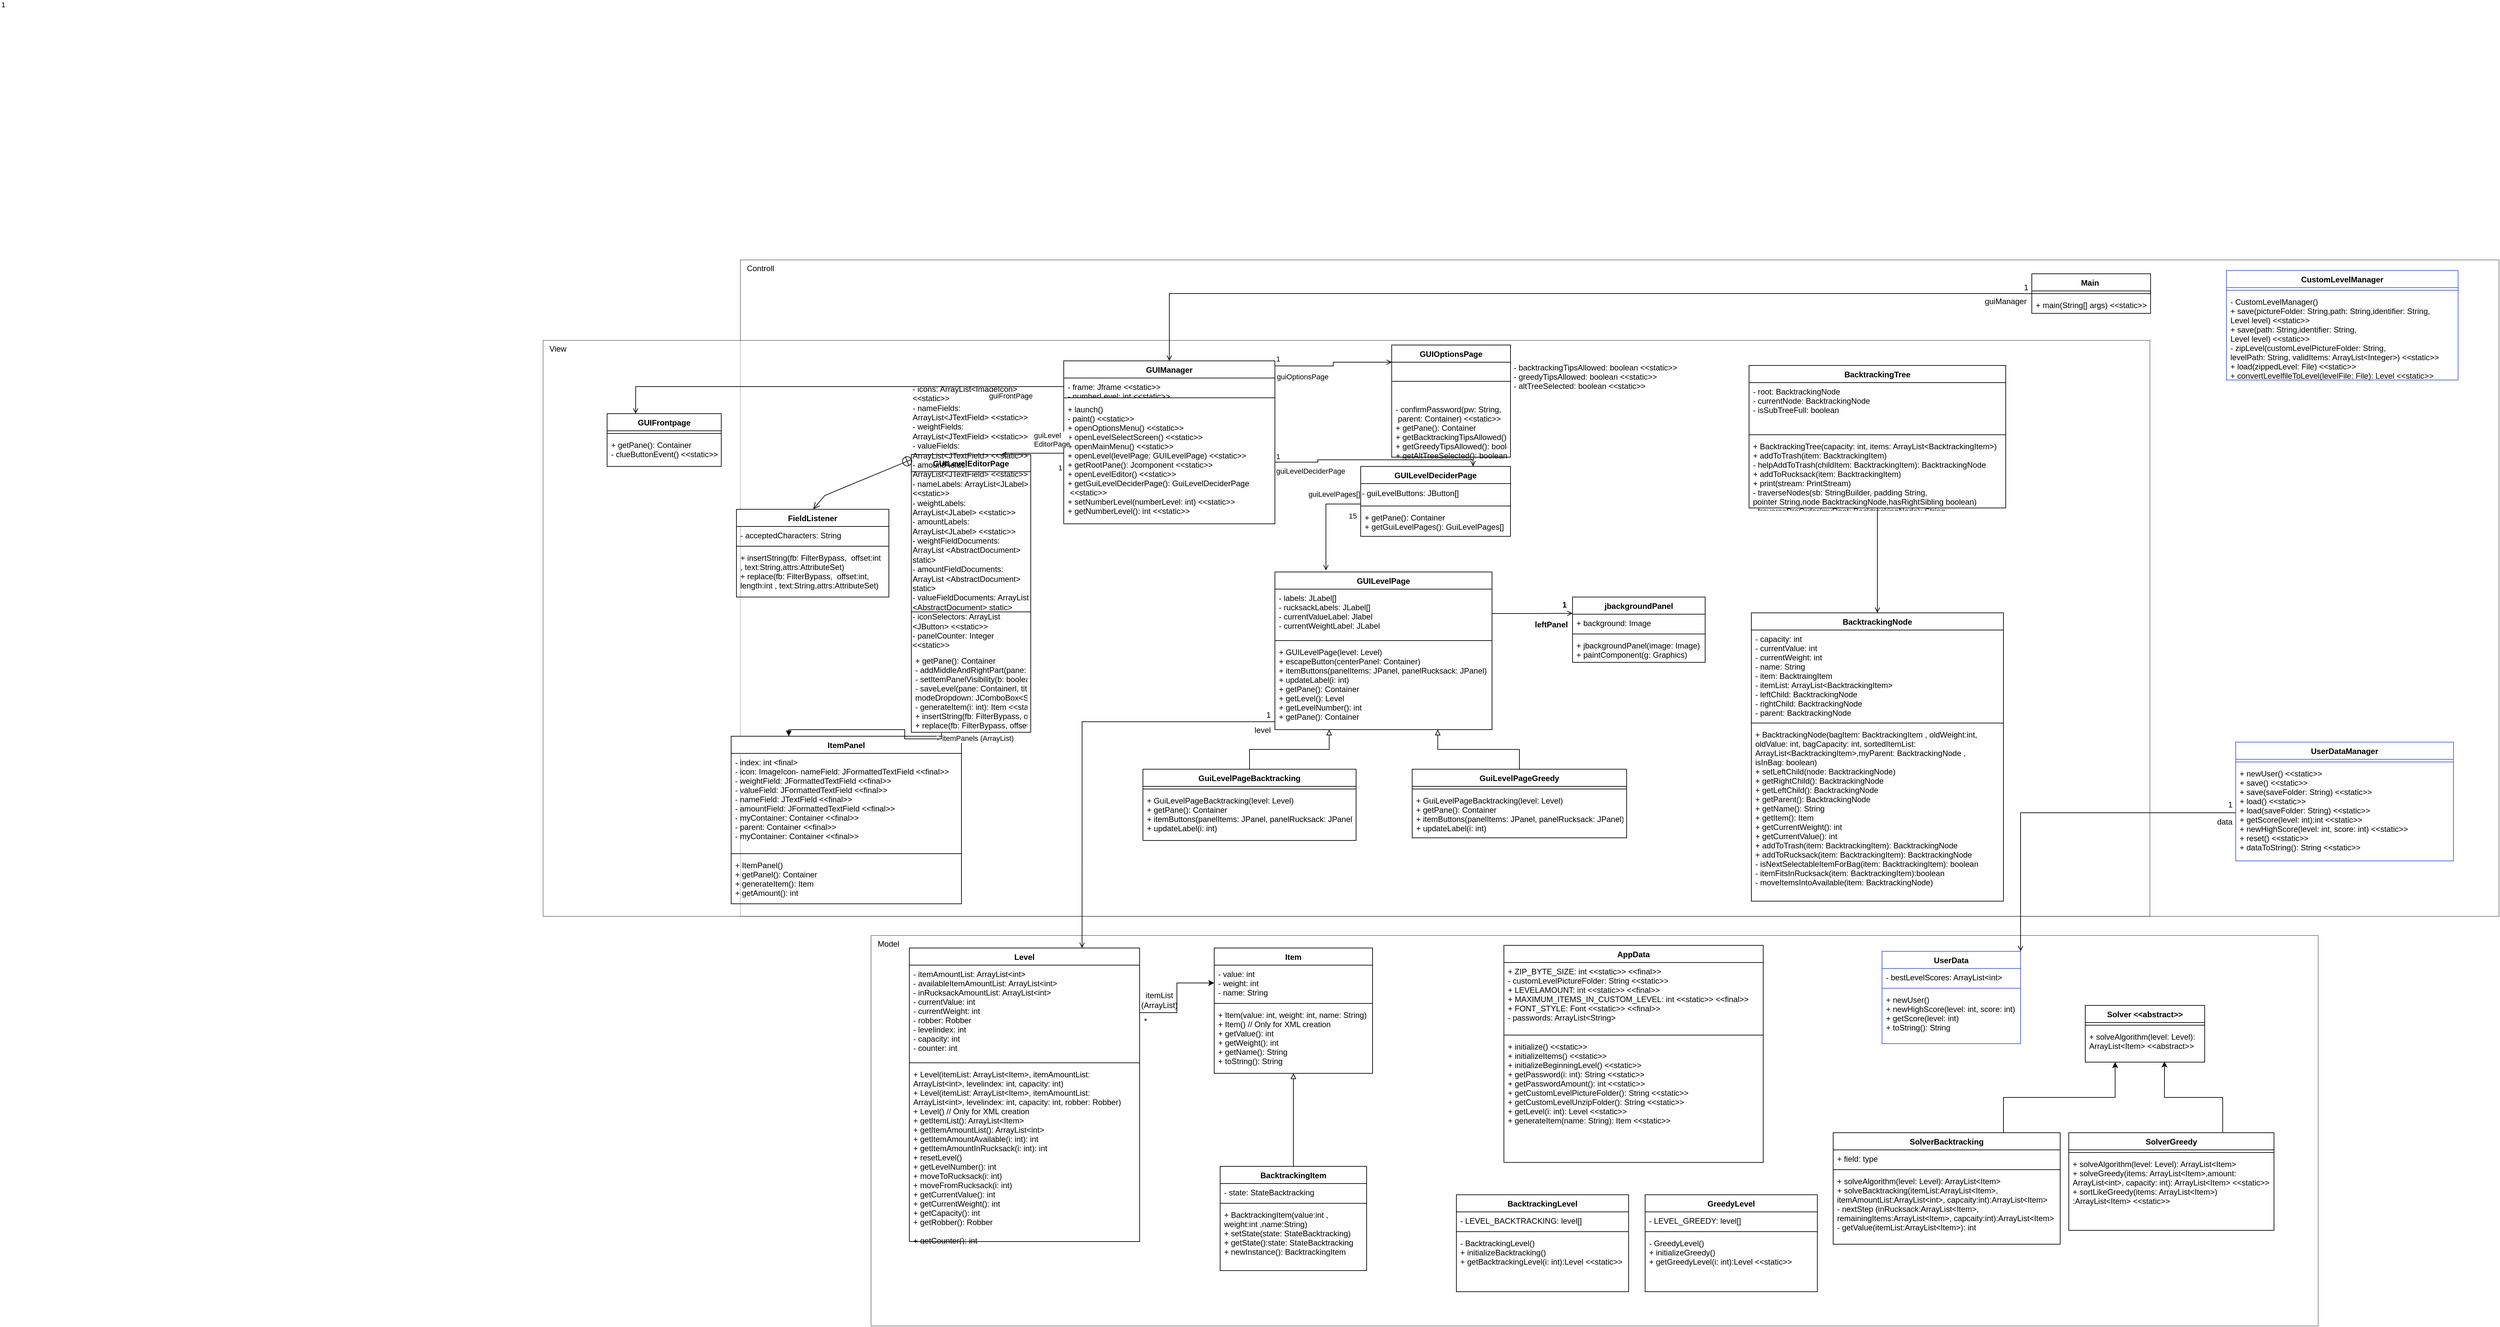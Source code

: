 <mxfile version="20.6.2" type="github">
  <diagram id="mvksxYR37wyYuG3UCGVY" name="Page-1">
    <mxGraphModel dx="729" dy="2720" grid="0" gridSize="10" guides="1" tooltips="1" connect="1" arrows="1" fold="1" page="1" pageScale="1" pageWidth="827" pageHeight="1169" math="0" shadow="0">
      <root>
        <mxCell id="0" />
        <mxCell id="1" parent="0" />
        <mxCell id="4iRdVt_hhF0twq2A7KBy-327" value="" style="whiteSpace=wrap;html=1;opacity=50;" parent="1" vertex="1">
          <mxGeometry x="1502" y="170" width="2193" height="592" as="geometry" />
        </mxCell>
        <mxCell id="4iRdVt_hhF0twq2A7KBy-325" value="" style="rounded=0;whiteSpace=wrap;html=1;textOpacity=0;opacity=50;" parent="1" vertex="1">
          <mxGeometry x="1304" y="-854" width="2665" height="995" as="geometry" />
        </mxCell>
        <mxCell id="4iRdVt_hhF0twq2A7KBy-321" value="" style="rounded=0;whiteSpace=wrap;html=1;textOpacity=0;opacity=50;" parent="1" vertex="1">
          <mxGeometry x="1005" y="-732" width="2435" height="873" as="geometry" />
        </mxCell>
        <mxCell id="4iRdVt_hhF0twq2A7KBy-318" style="edgeStyle=orthogonalEdgeStyle;rounded=0;orthogonalLoop=1;jettySize=auto;html=1;entryX=0.5;entryY=0;entryDx=0;entryDy=0;endArrow=open;endFill=0;" parent="1" source="4iRdVt_hhF0twq2A7KBy-176" target="4iRdVt_hhF0twq2A7KBy-219" edge="1">
          <mxGeometry relative="1" as="geometry" />
        </mxCell>
        <mxCell id="4iRdVt_hhF0twq2A7KBy-176" value="Main " style="swimlane;fontStyle=1;align=center;verticalAlign=top;childLayout=stackLayout;horizontal=1;startSize=26;horizontalStack=0;resizeParent=1;resizeParentMax=0;resizeLast=0;collapsible=1;marginBottom=0;" parent="1" vertex="1">
          <mxGeometry x="3261" y="-833" width="180" height="60" as="geometry" />
        </mxCell>
        <mxCell id="4iRdVt_hhF0twq2A7KBy-177" value="" style="line;strokeWidth=1;fillColor=none;align=left;verticalAlign=middle;spacingTop=-1;spacingLeft=3;spacingRight=3;rotatable=0;labelPosition=right;points=[];portConstraint=eastwest;strokeColor=inherit;" parent="4iRdVt_hhF0twq2A7KBy-176" vertex="1">
          <mxGeometry y="26" width="180" height="8" as="geometry" />
        </mxCell>
        <mxCell id="4iRdVt_hhF0twq2A7KBy-178" value="+ main(String[] args) &lt;&lt;static&gt;&gt;" style="text;strokeColor=none;fillColor=none;align=left;verticalAlign=top;spacingLeft=4;spacingRight=4;overflow=hidden;rotatable=0;points=[[0,0.5],[1,0.5]];portConstraint=eastwest;" parent="4iRdVt_hhF0twq2A7KBy-176" vertex="1">
          <mxGeometry y="34" width="180" height="26" as="geometry" />
        </mxCell>
        <mxCell id="4iRdVt_hhF0twq2A7KBy-179" value="CustomLevelManager" style="swimlane;fontStyle=1;align=center;verticalAlign=top;childLayout=stackLayout;horizontal=1;startSize=26;horizontalStack=0;resizeParent=1;resizeParentMax=0;resizeLast=0;collapsible=1;marginBottom=0;strokeColor=#4059FF;" parent="1" vertex="1">
          <mxGeometry x="3556" y="-838" width="351" height="166" as="geometry" />
        </mxCell>
        <mxCell id="4iRdVt_hhF0twq2A7KBy-180" value="" style="line;strokeWidth=1;fillColor=none;align=left;verticalAlign=middle;spacingTop=-1;spacingLeft=3;spacingRight=3;rotatable=0;labelPosition=right;points=[];portConstraint=eastwest;strokeColor=inherit;" parent="4iRdVt_hhF0twq2A7KBy-179" vertex="1">
          <mxGeometry y="26" width="351" height="8" as="geometry" />
        </mxCell>
        <mxCell id="4iRdVt_hhF0twq2A7KBy-181" value="- CustomLevelManager()&#xa;+ save(pictureFolder: String,path: String,identifier: String,&#xa;Level level) &lt;&lt;static&gt;&gt;&#xa;+ save(path: String,identifier: String,&#xa;Level level) &lt;&lt;static&gt;&gt;&#xa;- zipLevel(customLevelPictureFolder: String, &#xa;levelPath: String, validItems: ArrayList&lt;Integer&gt;) &lt;&lt;static&gt;&gt;&#xa;+ load(zippedLevel: File) &lt;&lt;static&gt;&gt;&#xa;+ convertLevelfileToLevel(levelFile: File): Level &lt;&lt;static&gt;&gt;&#xa;" style="text;strokeColor=none;fillColor=none;align=left;verticalAlign=top;spacingLeft=4;spacingRight=4;overflow=hidden;rotatable=0;points=[[0,0.5],[1,0.5]];portConstraint=eastwest;" parent="4iRdVt_hhF0twq2A7KBy-179" vertex="1">
          <mxGeometry y="34" width="351" height="132" as="geometry" />
        </mxCell>
        <mxCell id="4iRdVt_hhF0twq2A7KBy-182" value="UserDataManager" style="swimlane;fontStyle=1;align=center;verticalAlign=top;childLayout=stackLayout;horizontal=1;startSize=26;horizontalStack=0;resizeParent=1;resizeParentMax=0;resizeLast=0;collapsible=1;marginBottom=0;strokeColor=#4059FF;" parent="1" vertex="1">
          <mxGeometry x="3570" y="-123" width="330" height="180" as="geometry" />
        </mxCell>
        <mxCell id="4iRdVt_hhF0twq2A7KBy-183" value="" style="line;strokeWidth=1;fillColor=none;align=left;verticalAlign=middle;spacingTop=-1;spacingLeft=3;spacingRight=3;rotatable=0;labelPosition=right;points=[];portConstraint=eastwest;strokeColor=inherit;" parent="4iRdVt_hhF0twq2A7KBy-182" vertex="1">
          <mxGeometry y="26" width="330" height="8" as="geometry" />
        </mxCell>
        <mxCell id="4iRdVt_hhF0twq2A7KBy-184" value="+ newUser() &lt;&lt;static&gt;&gt;&#xa;+ save() &lt;&lt;static&gt;&gt;&#xa;+ save(saveFolder: String) &lt;&lt;static&gt;&gt;&#xa;+ load() &lt;&lt;static&gt;&gt;&#xa;+ load(saveFolder: String) &lt;&lt;static&gt;&gt;&#xa;+ getScore(level: int):int &lt;&lt;static&gt;&gt;&#xa;+ newHighScore(level: int, score: int) &lt;&lt;static&gt;&gt;&#xa;+ reset() &lt;&lt;static&gt;&gt;&#xa;+ dataToString(): String &lt;&lt;static&gt;&gt;" style="text;strokeColor=none;fillColor=none;align=left;verticalAlign=top;spacingLeft=4;spacingRight=4;overflow=hidden;rotatable=0;points=[[0,0.5],[1,0.5]];portConstraint=eastwest;" parent="4iRdVt_hhF0twq2A7KBy-182" vertex="1">
          <mxGeometry y="34" width="330" height="146" as="geometry" />
        </mxCell>
        <mxCell id="4iRdVt_hhF0twq2A7KBy-185" value="UserData" style="swimlane;fontStyle=1;align=center;verticalAlign=top;childLayout=stackLayout;horizontal=1;startSize=26;horizontalStack=0;resizeParent=1;resizeParentMax=0;resizeLast=0;collapsible=1;marginBottom=0;strokeColor=#4059FF;" parent="1" vertex="1">
          <mxGeometry x="3034" y="194" width="210" height="140" as="geometry" />
        </mxCell>
        <mxCell id="4iRdVt_hhF0twq2A7KBy-186" value="- bestLevelScores: ArrayList&lt;int&gt;" style="text;strokeColor=none;fillColor=none;align=left;verticalAlign=top;spacingLeft=4;spacingRight=4;overflow=hidden;rotatable=0;points=[[0,0.5],[1,0.5]];portConstraint=eastwest;" parent="4iRdVt_hhF0twq2A7KBy-185" vertex="1">
          <mxGeometry y="26" width="210" height="26" as="geometry" />
        </mxCell>
        <mxCell id="4iRdVt_hhF0twq2A7KBy-187" value="" style="line;strokeWidth=1;fillColor=none;align=left;verticalAlign=middle;spacingTop=-1;spacingLeft=3;spacingRight=3;rotatable=0;labelPosition=right;points=[];portConstraint=eastwest;strokeColor=inherit;" parent="4iRdVt_hhF0twq2A7KBy-185" vertex="1">
          <mxGeometry y="52" width="210" height="8" as="geometry" />
        </mxCell>
        <mxCell id="4iRdVt_hhF0twq2A7KBy-188" value="+ newUser()&#xa;+ newHighScore(level: int, score: int)&#xa;+ getScore(level: int)&#xa;+ toString(): String" style="text;strokeColor=none;fillColor=none;align=left;verticalAlign=top;spacingLeft=4;spacingRight=4;overflow=hidden;rotatable=0;points=[[0,0.5],[1,0.5]];portConstraint=eastwest;" parent="4iRdVt_hhF0twq2A7KBy-185" vertex="1">
          <mxGeometry y="60" width="210" height="80" as="geometry" />
        </mxCell>
        <mxCell id="4iRdVt_hhF0twq2A7KBy-311" style="edgeStyle=orthogonalEdgeStyle;rounded=0;orthogonalLoop=1;jettySize=auto;html=1;exitX=0.75;exitY=0;exitDx=0;exitDy=0;entryX=0.663;entryY=0.983;entryDx=0;entryDy=0;entryPerimeter=0;endArrow=classic;endFill=1;" parent="1" source="4iRdVt_hhF0twq2A7KBy-189" target="4iRdVt_hhF0twq2A7KBy-254" edge="1">
          <mxGeometry relative="1" as="geometry" />
        </mxCell>
        <mxCell id="4iRdVt_hhF0twq2A7KBy-189" value="SolverGreedy" style="swimlane;fontStyle=1;align=center;verticalAlign=top;childLayout=stackLayout;horizontal=1;startSize=26;horizontalStack=0;resizeParent=1;resizeParentMax=0;resizeLast=0;collapsible=1;marginBottom=0;" parent="1" vertex="1">
          <mxGeometry x="3317" y="469" width="311" height="148" as="geometry" />
        </mxCell>
        <mxCell id="4iRdVt_hhF0twq2A7KBy-190" value="" style="line;strokeWidth=1;fillColor=none;align=left;verticalAlign=middle;spacingTop=-1;spacingLeft=3;spacingRight=3;rotatable=0;labelPosition=right;points=[];portConstraint=eastwest;strokeColor=inherit;" parent="4iRdVt_hhF0twq2A7KBy-189" vertex="1">
          <mxGeometry y="26" width="311" height="8" as="geometry" />
        </mxCell>
        <mxCell id="4iRdVt_hhF0twq2A7KBy-191" value="+ solveAlgorithm(level: Level): ArrayList&lt;Item&gt;&#xa;+ solveGreedy(items: ArrayList&lt;Item&gt;,amount: &#xa;ArrayList&lt;int&gt;, capacity: int): ArrayList&lt;Item&gt; &lt;&lt;static&gt;&gt;&#xa;+ sortLikeGreedy(items: ArrayList&lt;Item&gt;)&#xa;:ArrayList&lt;Item&gt; &lt;&lt;static&gt;&gt;" style="text;strokeColor=none;fillColor=none;align=left;verticalAlign=top;spacingLeft=4;spacingRight=4;overflow=hidden;rotatable=0;points=[[0,0.5],[1,0.5]];portConstraint=eastwest;" parent="4iRdVt_hhF0twq2A7KBy-189" vertex="1">
          <mxGeometry y="34" width="311" height="114" as="geometry" />
        </mxCell>
        <mxCell id="4iRdVt_hhF0twq2A7KBy-192" value="AppData" style="swimlane;fontStyle=1;align=center;verticalAlign=top;childLayout=stackLayout;horizontal=1;startSize=26;horizontalStack=0;resizeParent=1;resizeParentMax=0;resizeLast=0;collapsible=1;marginBottom=0;" parent="1" vertex="1">
          <mxGeometry x="2461" y="185" width="393" height="329" as="geometry" />
        </mxCell>
        <mxCell id="4iRdVt_hhF0twq2A7KBy-193" value="+ ZIP_BYTE_SIZE: int &lt;&lt;static&gt;&gt; &lt;&lt;final&gt;&gt;&#xa;- customLevelPictureFolder: String &lt;&lt;static&gt;&gt;&#xa;+ LEVELAMOUNT: int &lt;&lt;static&gt;&gt; &lt;&lt;final&gt;&gt;&#xa;+ MAXIMUM_ITEMS_IN_CUSTOM_LEVEL: int &lt;&lt;static&gt;&gt; &lt;&lt;final&gt;&gt;&#xa;+ FONT_STYLE: Font &lt;&lt;static&gt;&gt; &lt;&lt;final&gt;&gt;&#xa;- passwords: ArrayList&lt;String&gt;&#xa;" style="text;strokeColor=none;fillColor=none;align=left;verticalAlign=top;spacingLeft=4;spacingRight=4;overflow=hidden;rotatable=0;points=[[0,0.5],[1,0.5]];portConstraint=eastwest;" parent="4iRdVt_hhF0twq2A7KBy-192" vertex="1">
          <mxGeometry y="26" width="393" height="106" as="geometry" />
        </mxCell>
        <mxCell id="4iRdVt_hhF0twq2A7KBy-194" value="" style="line;strokeWidth=1;fillColor=none;align=left;verticalAlign=middle;spacingTop=-1;spacingLeft=3;spacingRight=3;rotatable=0;labelPosition=right;points=[];portConstraint=eastwest;strokeColor=inherit;" parent="4iRdVt_hhF0twq2A7KBy-192" vertex="1">
          <mxGeometry y="132" width="393" height="8" as="geometry" />
        </mxCell>
        <mxCell id="4iRdVt_hhF0twq2A7KBy-195" value="+ initialize() &lt;&lt;static&gt;&gt;&#xa;+ initializeItems() &lt;&lt;static&gt;&gt;&#xa;+ initializeBeginningLevel() &lt;&lt;static&gt;&gt;&#xa;+ getPassword(i: int): String &lt;&lt;static&gt;&gt;&#xa;+ getPasswordAmount(): int &lt;&lt;static&gt;&gt;&#xa;+ getCustomLevelPictureFolder(): String &lt;&lt;static&gt;&gt;&#xa;+ getCustomLevelUnzipFolder(): String &lt;&lt;static&gt;&gt;&#xa;+ getLevel(i: int): Level &lt;&lt;static&gt;&gt;&#xa;+ generateItem(name: String): Item &lt;&lt;static&gt;&gt;" style="text;strokeColor=none;fillColor=none;align=left;verticalAlign=top;spacingLeft=4;spacingRight=4;overflow=hidden;rotatable=0;points=[[0,0.5],[1,0.5]];portConstraint=eastwest;" parent="4iRdVt_hhF0twq2A7KBy-192" vertex="1">
          <mxGeometry y="140" width="393" height="189" as="geometry" />
        </mxCell>
        <mxCell id="4iRdVt_hhF0twq2A7KBy-196" value="Item" style="swimlane;fontStyle=1;align=center;verticalAlign=top;childLayout=stackLayout;horizontal=1;startSize=26;horizontalStack=0;resizeParent=1;resizeParentMax=0;resizeLast=0;collapsible=1;marginBottom=0;" parent="1" vertex="1">
          <mxGeometry x="2022" y="189" width="240" height="190" as="geometry" />
        </mxCell>
        <mxCell id="4iRdVt_hhF0twq2A7KBy-197" value="- value: int&#xa;- weight: int&#xa;- name: String" style="text;strokeColor=none;fillColor=none;align=left;verticalAlign=top;spacingLeft=4;spacingRight=4;overflow=hidden;rotatable=0;points=[[0,0.5],[1,0.5]];portConstraint=eastwest;" parent="4iRdVt_hhF0twq2A7KBy-196" vertex="1">
          <mxGeometry y="26" width="240" height="54" as="geometry" />
        </mxCell>
        <mxCell id="4iRdVt_hhF0twq2A7KBy-198" value="" style="line;strokeWidth=1;fillColor=none;align=left;verticalAlign=middle;spacingTop=-1;spacingLeft=3;spacingRight=3;rotatable=0;labelPosition=right;points=[];portConstraint=eastwest;strokeColor=inherit;" parent="4iRdVt_hhF0twq2A7KBy-196" vertex="1">
          <mxGeometry y="80" width="240" height="8" as="geometry" />
        </mxCell>
        <mxCell id="4iRdVt_hhF0twq2A7KBy-199" value="+ Item(value: int, weight: int, name: String)&#xa;+ Item() // Only for XML creation&#xa;+ getValue(): int&#xa;+ getWeight(): int&#xa;+ getName(): String&#xa;+ toString(): String&#xa;" style="text;strokeColor=none;fillColor=none;align=left;verticalAlign=top;spacingLeft=4;spacingRight=4;overflow=hidden;rotatable=0;points=[[0,0.5],[1,0.5]];portConstraint=eastwest;" parent="4iRdVt_hhF0twq2A7KBy-196" vertex="1">
          <mxGeometry y="88" width="240" height="102" as="geometry" />
        </mxCell>
        <mxCell id="4iRdVt_hhF0twq2A7KBy-200" value="Level" style="swimlane;fontStyle=1;align=center;verticalAlign=top;childLayout=stackLayout;horizontal=1;startSize=26;horizontalStack=0;resizeParent=1;resizeParentMax=0;resizeLast=0;collapsible=1;marginBottom=0;" parent="1" vertex="1">
          <mxGeometry x="1560" y="189" width="349" height="445" as="geometry" />
        </mxCell>
        <mxCell id="4iRdVt_hhF0twq2A7KBy-201" value="- itemAmountList: ArrayList&lt;int&gt;&#xa;- availableItemAmountList: ArrayList&lt;int&gt;&#xa;- inRucksackAmountList: ArrayList&lt;int&gt;&#xa;- currentValue: int&#xa;- currentWeight: int&#xa;- robber: Robber&#xa;- levelindex: int&#xa;- capacity: int&#xa;- counter: int&#xa;" style="text;strokeColor=none;fillColor=none;align=left;verticalAlign=top;spacingLeft=4;spacingRight=4;overflow=hidden;rotatable=0;points=[[0,0.5],[1,0.5]];portConstraint=eastwest;" parent="4iRdVt_hhF0twq2A7KBy-200" vertex="1">
          <mxGeometry y="26" width="349" height="144" as="geometry" />
        </mxCell>
        <mxCell id="4iRdVt_hhF0twq2A7KBy-202" value="" style="line;strokeWidth=1;fillColor=none;align=left;verticalAlign=middle;spacingTop=-1;spacingLeft=3;spacingRight=3;rotatable=0;labelPosition=right;points=[];portConstraint=eastwest;strokeColor=inherit;" parent="4iRdVt_hhF0twq2A7KBy-200" vertex="1">
          <mxGeometry y="170" width="349" height="8" as="geometry" />
        </mxCell>
        <mxCell id="4iRdVt_hhF0twq2A7KBy-203" value="+ Level(itemList: ArrayList&lt;Item&gt;, itemAmountList: &#xa;ArrayList&lt;int&gt;, levelindex: int, capacity: int)&#xa;+ Level(itemList: ArrayList&lt;Item&gt;, itemAmountList: &#xa;ArrayList&lt;int&gt;, levelindex: int, capacity: int, robber: Robber)&#xa;+ Level() // Only for XML creation&#xa;+ getItemList(): ArrayList&lt;Item&gt;&#xa;+ getItemAmountList(): ArrayList&lt;int&gt;&#xa;+ getItemAmountAvailable(i: int): int&#xa;+ getItemAmountInRucksack(i: int): int&#xa;+ resetLevel()&#xa;+ getLevelNumber(): int&#xa;+ moveToRucksack(i: int)&#xa;+ moveFromRucksack(i: int)&#xa;+ getCurrentValue(): int&#xa;+ getCurrentWeight(): int&#xa;+ getCapacity(): int&#xa;+ getRobber(): Robber&#xa;&#xa;+ getCounter(): int&#xa;+ setCounter(i: int)&#xa;" style="text;strokeColor=none;fillColor=none;align=left;verticalAlign=top;spacingLeft=4;spacingRight=4;overflow=hidden;rotatable=0;points=[[0,0.5],[1,0.5]];portConstraint=eastwest;" parent="4iRdVt_hhF0twq2A7KBy-200" vertex="1">
          <mxGeometry y="178" width="349" height="267" as="geometry" />
        </mxCell>
        <mxCell id="4iRdVt_hhF0twq2A7KBy-243" value="BacktrackingLevel" style="swimlane;fontStyle=1;align=center;verticalAlign=top;childLayout=stackLayout;horizontal=1;startSize=26;horizontalStack=0;resizeParent=1;resizeParentMax=0;resizeLast=0;collapsible=1;marginBottom=0;" parent="1" vertex="1">
          <mxGeometry x="2389" y="563" width="261" height="147" as="geometry" />
        </mxCell>
        <mxCell id="4iRdVt_hhF0twq2A7KBy-244" value="- LEVEL_BACKTRACKING: level[]" style="text;strokeColor=none;fillColor=none;align=left;verticalAlign=top;spacingLeft=4;spacingRight=4;overflow=hidden;rotatable=0;points=[[0,0.5],[1,0.5]];portConstraint=eastwest;" parent="4iRdVt_hhF0twq2A7KBy-243" vertex="1">
          <mxGeometry y="26" width="261" height="26" as="geometry" />
        </mxCell>
        <mxCell id="4iRdVt_hhF0twq2A7KBy-245" value="" style="line;strokeWidth=1;fillColor=none;align=left;verticalAlign=middle;spacingTop=-1;spacingLeft=3;spacingRight=3;rotatable=0;labelPosition=right;points=[];portConstraint=eastwest;strokeColor=inherit;" parent="4iRdVt_hhF0twq2A7KBy-243" vertex="1">
          <mxGeometry y="52" width="261" height="8" as="geometry" />
        </mxCell>
        <mxCell id="4iRdVt_hhF0twq2A7KBy-246" value="- BacktrackingLevel()&#xa;+ initializeBacktracking()&#xa;+ getBacktrackingLevel(i: int):Level &lt;&lt;static&gt;&gt;" style="text;strokeColor=none;fillColor=none;align=left;verticalAlign=top;spacingLeft=4;spacingRight=4;overflow=hidden;rotatable=0;points=[[0,0.5],[1,0.5]];portConstraint=eastwest;" parent="4iRdVt_hhF0twq2A7KBy-243" vertex="1">
          <mxGeometry y="60" width="261" height="87" as="geometry" />
        </mxCell>
        <mxCell id="4iRdVt_hhF0twq2A7KBy-251" value="Solver &lt;&lt;abstract&gt;&gt;" style="swimlane;fontStyle=1;align=center;verticalAlign=top;childLayout=stackLayout;horizontal=1;startSize=26;horizontalStack=0;resizeParent=1;resizeParentMax=0;resizeLast=0;collapsible=1;marginBottom=0;" parent="1" vertex="1">
          <mxGeometry x="3342" y="276" width="181" height="86" as="geometry" />
        </mxCell>
        <mxCell id="4iRdVt_hhF0twq2A7KBy-253" value="" style="line;strokeWidth=1;fillColor=none;align=left;verticalAlign=middle;spacingTop=-1;spacingLeft=3;spacingRight=3;rotatable=0;labelPosition=right;points=[];portConstraint=eastwest;strokeColor=inherit;" parent="4iRdVt_hhF0twq2A7KBy-251" vertex="1">
          <mxGeometry y="26" width="181" height="8" as="geometry" />
        </mxCell>
        <mxCell id="4iRdVt_hhF0twq2A7KBy-254" value="+ solveAlgorithm(level: Level): &#xa;ArrayList&lt;Item&gt; &lt;&lt;abstract&gt;&gt;" style="text;strokeColor=none;fillColor=none;align=left;verticalAlign=top;spacingLeft=4;spacingRight=4;overflow=hidden;rotatable=0;points=[[0,0.5],[1,0.5]];portConstraint=eastwest;" parent="4iRdVt_hhF0twq2A7KBy-251" vertex="1">
          <mxGeometry y="34" width="181" height="52" as="geometry" />
        </mxCell>
        <mxCell id="4iRdVt_hhF0twq2A7KBy-310" style="edgeStyle=orthogonalEdgeStyle;rounded=0;orthogonalLoop=1;jettySize=auto;html=1;exitX=0.75;exitY=0;exitDx=0;exitDy=0;entryX=0.25;entryY=1;entryDx=0;entryDy=0;endArrow=classic;endFill=1;" parent="1" source="4iRdVt_hhF0twq2A7KBy-255" target="4iRdVt_hhF0twq2A7KBy-251" edge="1">
          <mxGeometry relative="1" as="geometry" />
        </mxCell>
        <mxCell id="4iRdVt_hhF0twq2A7KBy-255" value="SolverBacktracking" style="swimlane;fontStyle=1;align=center;verticalAlign=top;childLayout=stackLayout;horizontal=1;startSize=26;horizontalStack=0;resizeParent=1;resizeParentMax=0;resizeLast=0;collapsible=1;marginBottom=0;" parent="1" vertex="1">
          <mxGeometry x="2960" y="469" width="344" height="169" as="geometry" />
        </mxCell>
        <mxCell id="4iRdVt_hhF0twq2A7KBy-256" value="+ field: type" style="text;strokeColor=none;fillColor=none;align=left;verticalAlign=top;spacingLeft=4;spacingRight=4;overflow=hidden;rotatable=0;points=[[0,0.5],[1,0.5]];portConstraint=eastwest;" parent="4iRdVt_hhF0twq2A7KBy-255" vertex="1">
          <mxGeometry y="26" width="344" height="26" as="geometry" />
        </mxCell>
        <mxCell id="4iRdVt_hhF0twq2A7KBy-257" value="" style="line;strokeWidth=1;fillColor=none;align=left;verticalAlign=middle;spacingTop=-1;spacingLeft=3;spacingRight=3;rotatable=0;labelPosition=right;points=[];portConstraint=eastwest;strokeColor=inherit;" parent="4iRdVt_hhF0twq2A7KBy-255" vertex="1">
          <mxGeometry y="52" width="344" height="8" as="geometry" />
        </mxCell>
        <mxCell id="4iRdVt_hhF0twq2A7KBy-258" value="+ solveAlgorithm(level: Level): ArrayList&lt;Item&gt; &#xa;+ solveBacktracking(itemList:ArrayList&lt;Item&gt;, &#xa;itemAmountList:ArrayList&lt;int&gt;, capcaity:int):ArrayList&lt;Item&gt;&#xa;- nextStep (inRucksack:ArrayList&lt;Item&gt;, &#xa;remainingItems:ArrayList&lt;Item&gt;, capcaity:int):ArrayList&lt;Item&gt;&#xa;- getValue(itemList:ArrayList&lt;Item&gt;): int&#xa;&#xa;&#xa;" style="text;strokeColor=none;fillColor=none;align=left;verticalAlign=top;spacingLeft=4;spacingRight=4;overflow=hidden;rotatable=0;points=[[0,0.5],[1,0.5]];portConstraint=eastwest;" parent="4iRdVt_hhF0twq2A7KBy-255" vertex="1">
          <mxGeometry y="60" width="344" height="109" as="geometry" />
        </mxCell>
        <mxCell id="4iRdVt_hhF0twq2A7KBy-300" style="edgeStyle=orthogonalEdgeStyle;rounded=0;orthogonalLoop=1;jettySize=auto;html=1;entryX=0.5;entryY=1;entryDx=0;entryDy=0;endArrow=block;endFill=0;" parent="1" source="4iRdVt_hhF0twq2A7KBy-259" target="4iRdVt_hhF0twq2A7KBy-196" edge="1">
          <mxGeometry relative="1" as="geometry" />
        </mxCell>
        <mxCell id="4iRdVt_hhF0twq2A7KBy-259" value="BacktrackingItem" style="swimlane;fontStyle=1;align=center;verticalAlign=top;childLayout=stackLayout;horizontal=1;startSize=26;horizontalStack=0;resizeParent=1;resizeParentMax=0;resizeLast=0;collapsible=1;marginBottom=0;" parent="1" vertex="1">
          <mxGeometry x="2031" y="520" width="222" height="158" as="geometry" />
        </mxCell>
        <mxCell id="4iRdVt_hhF0twq2A7KBy-260" value="- state: StateBacktracking" style="text;strokeColor=none;fillColor=none;align=left;verticalAlign=top;spacingLeft=4;spacingRight=4;overflow=hidden;rotatable=0;points=[[0,0.5],[1,0.5]];portConstraint=eastwest;" parent="4iRdVt_hhF0twq2A7KBy-259" vertex="1">
          <mxGeometry y="26" width="222" height="26" as="geometry" />
        </mxCell>
        <mxCell id="4iRdVt_hhF0twq2A7KBy-261" value="" style="line;strokeWidth=1;fillColor=none;align=left;verticalAlign=middle;spacingTop=-1;spacingLeft=3;spacingRight=3;rotatable=0;labelPosition=right;points=[];portConstraint=eastwest;strokeColor=inherit;" parent="4iRdVt_hhF0twq2A7KBy-259" vertex="1">
          <mxGeometry y="52" width="222" height="8" as="geometry" />
        </mxCell>
        <mxCell id="4iRdVt_hhF0twq2A7KBy-262" value="+ BacktrackingItem(value:int , &#xa;weight:int ,name:String)&#xa;+ setState(state: StateBacktracking)&#xa;+ getState():state: StateBacktracking&#xa;+ newInstance(): BacktrackingItem&#xa;" style="text;strokeColor=none;fillColor=none;align=left;verticalAlign=top;spacingLeft=4;spacingRight=4;overflow=hidden;rotatable=0;points=[[0,0.5],[1,0.5]];portConstraint=eastwest;" parent="4iRdVt_hhF0twq2A7KBy-259" vertex="1">
          <mxGeometry y="60" width="222" height="98" as="geometry" />
        </mxCell>
        <mxCell id="4iRdVt_hhF0twq2A7KBy-290" style="edgeStyle=orthogonalEdgeStyle;rounded=0;orthogonalLoop=1;jettySize=auto;html=1;entryX=0.25;entryY=1;entryDx=0;entryDy=0;endArrow=block;endFill=0;" parent="1" source="4iRdVt_hhF0twq2A7KBy-267" target="4iRdVt_hhF0twq2A7KBy-232" edge="1">
          <mxGeometry relative="1" as="geometry" />
        </mxCell>
        <mxCell id="4iRdVt_hhF0twq2A7KBy-267" value="GuiLevelPageBacktracking" style="swimlane;fontStyle=1;align=center;verticalAlign=top;childLayout=stackLayout;horizontal=1;startSize=26;horizontalStack=0;resizeParent=1;resizeParentMax=0;resizeLast=0;collapsible=1;marginBottom=0;" parent="1" vertex="1">
          <mxGeometry x="1914" y="-82" width="323" height="108" as="geometry" />
        </mxCell>
        <mxCell id="4iRdVt_hhF0twq2A7KBy-269" value="" style="line;strokeWidth=1;fillColor=none;align=left;verticalAlign=middle;spacingTop=-1;spacingLeft=3;spacingRight=3;rotatable=0;labelPosition=right;points=[];portConstraint=eastwest;strokeColor=inherit;" parent="4iRdVt_hhF0twq2A7KBy-267" vertex="1">
          <mxGeometry y="26" width="323" height="8" as="geometry" />
        </mxCell>
        <mxCell id="4iRdVt_hhF0twq2A7KBy-270" value="+ GuiLevelPageBacktracking(level: Level)&#xa;+ getPane(): Container&#xa;+ itemButtons(panelItems: JPanel, panelRucksack: JPanel)&#xa;+ updateLabel(i: int)" style="text;strokeColor=none;fillColor=none;align=left;verticalAlign=top;spacingLeft=4;spacingRight=4;overflow=hidden;rotatable=0;points=[[0,0.5],[1,0.5]];portConstraint=eastwest;" parent="4iRdVt_hhF0twq2A7KBy-267" vertex="1">
          <mxGeometry y="34" width="323" height="74" as="geometry" />
        </mxCell>
        <mxCell id="4iRdVt_hhF0twq2A7KBy-291" style="edgeStyle=orthogonalEdgeStyle;rounded=0;orthogonalLoop=1;jettySize=auto;html=1;entryX=0.75;entryY=1;entryDx=0;entryDy=0;endArrow=block;endFill=0;" parent="1" source="4iRdVt_hhF0twq2A7KBy-271" target="4iRdVt_hhF0twq2A7KBy-232" edge="1">
          <mxGeometry relative="1" as="geometry" />
        </mxCell>
        <mxCell id="4iRdVt_hhF0twq2A7KBy-271" value="GuiLevelPageGreedy" style="swimlane;fontStyle=1;align=center;verticalAlign=top;childLayout=stackLayout;horizontal=1;startSize=26;horizontalStack=0;resizeParent=1;resizeParentMax=0;resizeLast=0;collapsible=1;marginBottom=0;" parent="1" vertex="1">
          <mxGeometry x="2322" y="-82" width="325" height="104" as="geometry" />
        </mxCell>
        <mxCell id="4iRdVt_hhF0twq2A7KBy-273" value="" style="line;strokeWidth=1;fillColor=none;align=left;verticalAlign=middle;spacingTop=-1;spacingLeft=3;spacingRight=3;rotatable=0;labelPosition=right;points=[];portConstraint=eastwest;strokeColor=inherit;" parent="4iRdVt_hhF0twq2A7KBy-271" vertex="1">
          <mxGeometry y="26" width="325" height="8" as="geometry" />
        </mxCell>
        <mxCell id="4iRdVt_hhF0twq2A7KBy-274" value="+ GuiLevelPageBacktracking(level: Level)&#xa;+ getPane(): Container&#xa;+ itemButtons(panelItems: JPanel, panelRucksack: JPanel)&#xa;+ updateLabel(i: int)" style="text;strokeColor=none;fillColor=none;align=left;verticalAlign=top;spacingLeft=4;spacingRight=4;overflow=hidden;rotatable=0;points=[[0,0.5],[1,0.5]];portConstraint=eastwest;" parent="4iRdVt_hhF0twq2A7KBy-271" vertex="1">
          <mxGeometry y="34" width="325" height="70" as="geometry" />
        </mxCell>
        <mxCell id="4iRdVt_hhF0twq2A7KBy-275" value="jbackgroundPanel" style="swimlane;fontStyle=1;align=center;verticalAlign=top;childLayout=stackLayout;horizontal=1;startSize=26;horizontalStack=0;resizeParent=1;resizeParentMax=0;resizeLast=0;collapsible=1;marginBottom=0;" parent="1" vertex="1">
          <mxGeometry x="2565" y="-343" width="201" height="99" as="geometry" />
        </mxCell>
        <mxCell id="4iRdVt_hhF0twq2A7KBy-276" value="+ background: Image" style="text;strokeColor=none;fillColor=none;align=left;verticalAlign=top;spacingLeft=4;spacingRight=4;overflow=hidden;rotatable=0;points=[[0,0.5],[1,0.5]];portConstraint=eastwest;" parent="4iRdVt_hhF0twq2A7KBy-275" vertex="1">
          <mxGeometry y="26" width="201" height="26" as="geometry" />
        </mxCell>
        <mxCell id="4iRdVt_hhF0twq2A7KBy-277" value="" style="line;strokeWidth=1;fillColor=none;align=left;verticalAlign=middle;spacingTop=-1;spacingLeft=3;spacingRight=3;rotatable=0;labelPosition=right;points=[];portConstraint=eastwest;strokeColor=inherit;" parent="4iRdVt_hhF0twq2A7KBy-275" vertex="1">
          <mxGeometry y="52" width="201" height="8" as="geometry" />
        </mxCell>
        <mxCell id="4iRdVt_hhF0twq2A7KBy-278" value="+ jbackgroundPanel(image: Image)&#xa;+ paintComponent(g: Graphics)&#xa;" style="text;strokeColor=none;fillColor=none;align=left;verticalAlign=top;spacingLeft=4;spacingRight=4;overflow=hidden;rotatable=0;points=[[0,0.5],[1,0.5]];portConstraint=eastwest;" parent="4iRdVt_hhF0twq2A7KBy-275" vertex="1">
          <mxGeometry y="60" width="201" height="39" as="geometry" />
        </mxCell>
        <mxCell id="4iRdVt_hhF0twq2A7KBy-279" value="BacktrackingNode" style="swimlane;fontStyle=1;align=center;verticalAlign=top;childLayout=stackLayout;horizontal=1;startSize=26;horizontalStack=0;resizeParent=1;resizeParentMax=0;resizeLast=0;collapsible=1;marginBottom=0;" parent="1" vertex="1">
          <mxGeometry x="2836" y="-319" width="382" height="437" as="geometry" />
        </mxCell>
        <mxCell id="4iRdVt_hhF0twq2A7KBy-280" value="- capacity: int&#xa;- currentValue: int&#xa;- currentWeight: int&#xa;- name: String&#xa;- item: BacktraingItem&#xa;- itemList: ArrayList&lt;BacktrackingItem&gt;&#xa;- leftChild: BacktrackingNode&#xa;- rightChild: BacktrackingNode&#xa;- parent: BacktrackingNode" style="text;strokeColor=none;fillColor=none;align=left;verticalAlign=top;spacingLeft=4;spacingRight=4;overflow=hidden;rotatable=0;points=[[0,0.5],[1,0.5]];portConstraint=eastwest;" parent="4iRdVt_hhF0twq2A7KBy-279" vertex="1">
          <mxGeometry y="26" width="382" height="137" as="geometry" />
        </mxCell>
        <mxCell id="4iRdVt_hhF0twq2A7KBy-281" value="" style="line;strokeWidth=1;fillColor=none;align=left;verticalAlign=middle;spacingTop=-1;spacingLeft=3;spacingRight=3;rotatable=0;labelPosition=right;points=[];portConstraint=eastwest;strokeColor=inherit;" parent="4iRdVt_hhF0twq2A7KBy-279" vertex="1">
          <mxGeometry y="163" width="382" height="8" as="geometry" />
        </mxCell>
        <mxCell id="4iRdVt_hhF0twq2A7KBy-282" value="+ BacktrackingNode(bagItem: BacktrackingItem , oldWeight:int, &#xa;oldValue: int, bagCapacity: int, sortedItemList: &#xa;ArrayList&lt;BacktrackingItem&gt;,myParent: BacktrackingNode ,&#xa;isInBag: boolean)&#xa;+ setLeftChild(node: BacktrackingNode)&#xa;+ getRightChild(): BacktrackingNode&#xa;+ getLeftChild(): BacktrackingNode&#xa;+ getParent(): BacktrackingNode&#xa;+ getName(): String&#xa;+ getItem(): Item&#xa;+ getCurrentWeight(): int&#xa;+ getCurrentValue(): int&#xa;+ addToTrash(item: BacktrackingItem): BacktrackingNode&#xa;+ addToRucksack(item: BacktrackingItem): BacktrackingNode&#xa;- isNextSelectableItemForBag(item: BacktrackingItem): boolean&#xa;- itemFitsInRucksack(item: BacktrackingItem):boolean&#xa;- moveItemsIntoAvailable(item: BacktrackingNode)&#xa;" style="text;strokeColor=none;fillColor=none;align=left;verticalAlign=top;spacingLeft=4;spacingRight=4;overflow=hidden;rotatable=0;points=[[0,0.5],[1,0.5]];portConstraint=eastwest;" parent="4iRdVt_hhF0twq2A7KBy-279" vertex="1">
          <mxGeometry y="171" width="382" height="266" as="geometry" />
        </mxCell>
        <mxCell id="4iRdVt_hhF0twq2A7KBy-287" style="edgeStyle=orthogonalEdgeStyle;rounded=0;orthogonalLoop=1;jettySize=auto;html=1;entryX=0.5;entryY=0;entryDx=0;entryDy=0;endArrow=open;endFill=0;" parent="1" source="4iRdVt_hhF0twq2A7KBy-283" target="4iRdVt_hhF0twq2A7KBy-279" edge="1">
          <mxGeometry relative="1" as="geometry" />
        </mxCell>
        <mxCell id="4iRdVt_hhF0twq2A7KBy-283" value="BacktrackingTree" style="swimlane;fontStyle=1;align=center;verticalAlign=top;childLayout=stackLayout;horizontal=1;startSize=26;horizontalStack=0;resizeParent=1;resizeParentMax=0;resizeLast=0;collapsible=1;marginBottom=0;" parent="1" vertex="1">
          <mxGeometry x="2832.5" y="-694" width="389" height="216" as="geometry" />
        </mxCell>
        <mxCell id="4iRdVt_hhF0twq2A7KBy-284" value="- root: BacktrackingNode&#xa;- currentNode: BacktrackingNode&#xa;- isSubTreeFull: boolean&#xa;&#xa;" style="text;strokeColor=none;fillColor=none;align=left;verticalAlign=top;spacingLeft=4;spacingRight=4;overflow=hidden;rotatable=0;points=[[0,0.5],[1,0.5]];portConstraint=eastwest;" parent="4iRdVt_hhF0twq2A7KBy-283" vertex="1">
          <mxGeometry y="26" width="389" height="75" as="geometry" />
        </mxCell>
        <mxCell id="4iRdVt_hhF0twq2A7KBy-285" value="" style="line;strokeWidth=1;fillColor=none;align=left;verticalAlign=middle;spacingTop=-1;spacingLeft=3;spacingRight=3;rotatable=0;labelPosition=right;points=[];portConstraint=eastwest;strokeColor=inherit;" parent="4iRdVt_hhF0twq2A7KBy-283" vertex="1">
          <mxGeometry y="101" width="389" height="8" as="geometry" />
        </mxCell>
        <mxCell id="4iRdVt_hhF0twq2A7KBy-286" value="+ BacktrackingTree(capacity: int, items: ArrayList&lt;BacktrackingItem&gt;)&#xa;+ addToTrash(item: BacktrackingItem)&#xa;- helpAddToTrash(childItem: BacktrackingItem): BacktrackingNode&#xa;+ addToRucksack(item: BacktrackingItem)&#xa;+ print(stream: PrintStream)&#xa;- traverseNodes(sb: StringBuilder, padding String,&#xa;pointer String,node BacktrackingNode,hasRightSibling boolean)&#xa;- traversePreOrder(myRoot: BacktrackingNode): String&#xa;+ isSubTreeFull(nodeItemToTrash: BacktrackingNode): boolean&#xa;- moveDownTheSubtree(nodeItemToTrash: BacktrackingNode)&#xa;- allLeftChildrenAreThere(): boolean&#xa;+ getCurrentNode(): BacktrackinNode&#xa;&#xa;" style="text;strokeColor=none;fillColor=none;align=left;verticalAlign=top;spacingLeft=4;spacingRight=4;overflow=hidden;rotatable=0;points=[[0,0.5],[1,0.5]];portConstraint=eastwest;" parent="4iRdVt_hhF0twq2A7KBy-283" vertex="1">
          <mxGeometry y="109" width="389" height="107" as="geometry" />
        </mxCell>
        <mxCell id="4iRdVt_hhF0twq2A7KBy-288" style="edgeStyle=orthogonalEdgeStyle;rounded=0;orthogonalLoop=1;jettySize=auto;html=1;entryX=0;entryY=0.25;entryDx=0;entryDy=0;endArrow=open;endFill=0;" parent="1" source="4iRdVt_hhF0twq2A7KBy-233" target="4iRdVt_hhF0twq2A7KBy-275" edge="1">
          <mxGeometry relative="1" as="geometry" />
        </mxCell>
        <mxCell id="4iRdVt_hhF0twq2A7KBy-207" value="GUILevelEditorPage" style="swimlane;fontStyle=1;align=center;verticalAlign=top;childLayout=stackLayout;horizontal=1;startSize=26;horizontalStack=0;resizeParent=1;resizeParentMax=0;resizeLast=0;collapsible=1;marginBottom=0;" parent="1" vertex="1">
          <mxGeometry x="1563" y="-559" width="181" height="421" as="geometry" />
        </mxCell>
        <mxCell id="U7-lJyw8QJTyMmq4wvhR-5" value="&lt;div&gt;- icons: ArrayList&amp;lt;ImageIcon&amp;gt; &amp;lt;&amp;lt;static&amp;gt;&amp;gt;&lt;/div&gt;&lt;div&gt;- nameFields: ArrayList&amp;lt;JTextField&amp;gt; &amp;lt;&amp;lt;static&amp;gt;&amp;gt;&lt;/div&gt;&lt;div&gt;- weightFields: ArrayList&amp;lt;JTextField&amp;gt; &amp;lt;&amp;lt;static&amp;gt;&amp;gt;&lt;/div&gt;&lt;div&gt;- valueFields: ArrayList&amp;lt;JTextField&amp;gt; &amp;lt;&amp;lt;static&amp;gt;&amp;gt;&lt;/div&gt;&lt;div&gt;- amountFields: ArrayList&amp;lt;JTextField&amp;gt; &amp;lt;&amp;lt;static&amp;gt;&amp;gt;&lt;/div&gt;&lt;div&gt;- nameLabels: ArrayList&amp;lt;JLabel&amp;gt; &amp;lt;&amp;lt;static&amp;gt;&amp;gt;&lt;/div&gt;&lt;div&gt;- weightLabels: ArrayList&amp;lt;JLabel&amp;gt; &amp;lt;&amp;lt;static&amp;gt;&amp;gt;&lt;/div&gt;&lt;div&gt;- amountLabels: ArrayList&amp;lt;JLabel&amp;gt; &amp;lt;&amp;lt;static&amp;gt;&amp;gt;&lt;/div&gt;&lt;div&gt;- weightFieldDocuments: ArrayList &amp;lt;AbstractDocument&amp;gt; static&amp;gt;&lt;/div&gt;&lt;div&gt;- amountFieldDocuments: ArrayList &amp;lt;AbstractDocument&amp;gt; static&amp;gt;&lt;/div&gt;&lt;div&gt;- valueFieldDocuments: ArrayList &amp;lt;AbstractDocument&amp;gt; static&amp;gt;&lt;/div&gt;&lt;div&gt;- iconSelectors: ArrayList &amp;lt;JButton&amp;gt; &amp;lt;&amp;lt;static&amp;gt;&amp;gt;&lt;/div&gt;&lt;div&gt;- panelCounter: Integer &amp;lt;&amp;lt;static&amp;gt;&amp;gt;&lt;br&gt;&lt;/div&gt;&lt;div&gt;&lt;br&gt;&lt;/div&gt;" style="text;html=1;strokeColor=none;fillColor=none;align=left;verticalAlign=middle;whiteSpace=wrap;rounded=0;" vertex="1" parent="4iRdVt_hhF0twq2A7KBy-207">
          <mxGeometry y="26" width="181" height="152" as="geometry" />
        </mxCell>
        <mxCell id="4iRdVt_hhF0twq2A7KBy-208" value="" style="line;strokeWidth=1;fillColor=none;align=left;verticalAlign=middle;spacingTop=-1;spacingLeft=3;spacingRight=3;rotatable=0;labelPosition=right;points=[];portConstraint=eastwest;strokeColor=inherit;" parent="4iRdVt_hhF0twq2A7KBy-207" vertex="1">
          <mxGeometry y="178" width="181" height="121" as="geometry" />
        </mxCell>
        <mxCell id="4iRdVt_hhF0twq2A7KBy-209" value="+ getPane(): Container&#xa;- addMiddleAndRightPart(pane: Container)&#xa;- setItemPanelVisibility(b: boolean, i: int)&#xa;- saveLevel(pane: Containerl, titleField: JTextField, capacityField: JTextField,&#xa;modeDropdown: JComboBox&lt;String&gt;) &lt;&lt;static&gt;&gt;&#xa;- generateItem(i: int): Item &lt;&lt;static&gt;&gt;&#xa;+ insertString(fb: FilterBypass, offset: int, string: String, attr: AttributeSet)&#xa;+ replace(fb: FilterBypass, offset: int, length: int, text: String, attr: AttributeSet)&#xa;" style="text;strokeColor=none;fillColor=none;align=left;verticalAlign=top;spacingLeft=4;spacingRight=4;overflow=hidden;rotatable=0;points=[[0,0.5],[1,0.5]];portConstraint=eastwest;" parent="4iRdVt_hhF0twq2A7KBy-207" vertex="1">
          <mxGeometry y="299" width="181" height="122" as="geometry" />
        </mxCell>
        <mxCell id="4iRdVt_hhF0twq2A7KBy-210" value="GUIFrontpage" style="swimlane;fontStyle=1;align=center;verticalAlign=top;childLayout=stackLayout;horizontal=1;startSize=26;horizontalStack=0;resizeParent=1;resizeParentMax=0;resizeLast=0;collapsible=1;marginBottom=0;" parent="1" vertex="1">
          <mxGeometry x="1102" y="-621" width="173" height="80" as="geometry">
            <mxRectangle x="1102" y="-621" width="111" height="26" as="alternateBounds" />
          </mxGeometry>
        </mxCell>
        <mxCell id="4iRdVt_hhF0twq2A7KBy-211" value="" style="line;strokeWidth=1;fillColor=none;align=left;verticalAlign=middle;spacingTop=-1;spacingLeft=3;spacingRight=3;rotatable=0;labelPosition=right;points=[];portConstraint=eastwest;strokeColor=inherit;" parent="4iRdVt_hhF0twq2A7KBy-210" vertex="1">
          <mxGeometry y="26" width="173" height="8" as="geometry" />
        </mxCell>
        <mxCell id="4iRdVt_hhF0twq2A7KBy-212" value="+ getPane(): Container&#xa;- clueButtonEvent() &lt;&lt;static&gt;&gt;" style="text;strokeColor=none;fillColor=none;align=left;verticalAlign=top;spacingLeft=4;spacingRight=4;overflow=hidden;rotatable=0;points=[[0,0.5],[1,0.5]];portConstraint=eastwest;fontStyle=0" parent="4iRdVt_hhF0twq2A7KBy-210" vertex="1">
          <mxGeometry y="34" width="173" height="46" as="geometry" />
        </mxCell>
        <mxCell id="4iRdVt_hhF0twq2A7KBy-213" value="ItemPanel" style="swimlane;fontStyle=1;align=center;verticalAlign=top;childLayout=stackLayout;horizontal=1;startSize=26;horizontalStack=0;resizeParent=1;resizeParentMax=0;resizeLast=0;collapsible=1;marginBottom=0;" parent="1" vertex="1">
          <mxGeometry x="1290" y="-132" width="349" height="254" as="geometry" />
        </mxCell>
        <mxCell id="4iRdVt_hhF0twq2A7KBy-214" value="- index: int &lt;final&gt;&#xa;- icon: ImageIcon- nameField: JFormattedTextField &lt;&lt;final&gt;&gt;&#xa;- weightField: JFormattedTextField &lt;&lt;final&gt;&gt;&#xa;- valueField: JFormattedTextField &lt;&lt;final&gt;&gt; &#xa;- nameField: JTextField &lt;&lt;final&gt;&gt;&#xa;- amountField: JFormattedTextField &lt;&lt;final&gt;&gt;&#xa; - myContainer: Container &lt;&lt;final&gt;&gt;&#xa;- parent: Container &lt;&lt;final&gt;&gt;&#xa;- myContainer: Container &lt;&lt;final&gt;&gt;&#xa;" style="text;strokeColor=none;fillColor=none;align=left;verticalAlign=top;spacingLeft=4;spacingRight=4;overflow=hidden;rotatable=0;points=[[0,0.5],[1,0.5]];portConstraint=eastwest;" parent="4iRdVt_hhF0twq2A7KBy-213" vertex="1">
          <mxGeometry y="26" width="349" height="148" as="geometry" />
        </mxCell>
        <mxCell id="4iRdVt_hhF0twq2A7KBy-215" value="" style="line;strokeWidth=1;fillColor=none;align=left;verticalAlign=middle;spacingTop=-1;spacingLeft=3;spacingRight=3;rotatable=0;labelPosition=right;points=[];portConstraint=eastwest;strokeColor=inherit;" parent="4iRdVt_hhF0twq2A7KBy-213" vertex="1">
          <mxGeometry y="174" width="349" height="8" as="geometry" />
        </mxCell>
        <mxCell id="4iRdVt_hhF0twq2A7KBy-216" value="+ ItemPanel()&#xa;+ getPanel(): Container&#xa;+ generateItem(): Item&#xa;+ getAmount(): int&#xa;" style="text;strokeColor=none;fillColor=none;align=left;verticalAlign=top;spacingLeft=4;spacingRight=4;overflow=hidden;rotatable=0;points=[[0,0.5],[1,0.5]];portConstraint=eastwest;" parent="4iRdVt_hhF0twq2A7KBy-213" vertex="1">
          <mxGeometry y="182" width="349" height="72" as="geometry" />
        </mxCell>
        <mxCell id="4iRdVt_hhF0twq2A7KBy-217" value="&lt;div&gt;itemPanels (ArrayList)&lt;/div&gt;" style="endArrow=block;endFill=1;html=1;edgeStyle=orthogonalEdgeStyle;align=left;verticalAlign=top;rounded=0;exitX=0.252;exitY=1.007;exitDx=0;exitDy=0;entryX=0.25;entryY=0;entryDx=0;entryDy=0;exitPerimeter=0;" parent="1" source="4iRdVt_hhF0twq2A7KBy-209" target="4iRdVt_hhF0twq2A7KBy-213" edge="1">
          <mxGeometry x="-1" y="-5" relative="1" as="geometry">
            <mxPoint x="1424" y="-421" as="sourcePoint" />
            <mxPoint x="1584" y="-421" as="targetPoint" />
            <mxPoint x="4" y="-5" as="offset" />
          </mxGeometry>
        </mxCell>
        <mxCell id="4iRdVt_hhF0twq2A7KBy-218" value="*" style="edgeLabel;resizable=0;html=1;align=left;verticalAlign=bottom;" parent="4iRdVt_hhF0twq2A7KBy-217" connectable="0" vertex="1">
          <mxGeometry x="-1" relative="1" as="geometry">
            <mxPoint x="-10" y="20" as="offset" />
          </mxGeometry>
        </mxCell>
        <mxCell id="4iRdVt_hhF0twq2A7KBy-219" value="GUIManager" style="swimlane;fontStyle=1;align=center;verticalAlign=top;childLayout=stackLayout;horizontal=1;startSize=26;horizontalStack=0;resizeParent=1;resizeParentMax=0;resizeLast=0;collapsible=1;marginBottom=0;" parent="1" vertex="1">
          <mxGeometry x="1794" y="-701" width="320" height="247" as="geometry" />
        </mxCell>
        <mxCell id="4iRdVt_hhF0twq2A7KBy-220" value="- frame: Jframe &lt;&lt;static&gt;&gt;&#xa;- numberLevel: int &lt;&lt;static&gt;&gt;&#xa;&#xa;" style="text;strokeColor=none;fillColor=none;align=left;verticalAlign=top;spacingLeft=4;spacingRight=4;overflow=hidden;rotatable=0;points=[[0,0.5],[1,0.5]];portConstraint=eastwest;" parent="4iRdVt_hhF0twq2A7KBy-219" vertex="1">
          <mxGeometry y="26" width="320" height="26" as="geometry" />
        </mxCell>
        <mxCell id="4iRdVt_hhF0twq2A7KBy-221" value="" style="line;strokeWidth=1;fillColor=none;align=left;verticalAlign=top;spacingTop=-1;spacingLeft=3;spacingRight=3;rotatable=0;labelPosition=right;points=[];portConstraint=eastwest;strokeColor=inherit;" parent="4iRdVt_hhF0twq2A7KBy-219" vertex="1">
          <mxGeometry y="52" width="320" height="8" as="geometry" />
        </mxCell>
        <mxCell id="4iRdVt_hhF0twq2A7KBy-222" value="+ launch()&#xa;- paint() &lt;&lt;static&gt;&gt;&#xa;+ openOptionsMenu() &lt;&lt;static&gt;&gt;&#xa;+ openLevelSelectScreen() &lt;&lt;static&gt;&gt;&#xa;+ openMainMenu() &lt;&lt;static&gt;&gt;&#xa;+ openLevel(levelPage: GUILevelPage) &lt;&lt;static&gt;&gt;&#xa;+ getRootPane(): Jcomponent &lt;&lt;static&gt;&gt;&#xa;+ openLevelEditor() &lt;&lt;static&gt;&gt;&#xa;+ getGuiLevelDeciderPage(): GuiLevelDeciderPage&#xa; &lt;&lt;static&gt;&gt;&#xa;+ setNumberLevel(numberLevel: int) &lt;&lt;static&gt;&gt;&#xa;+ getNumberLevel(): int &lt;&lt;static&gt;&gt;&#xa;&#xa;" style="text;strokeColor=none;fillColor=none;align=left;verticalAlign=top;spacingLeft=4;spacingRight=4;overflow=hidden;rotatable=0;points=[[0,0.5],[1,0.5]];portConstraint=eastwest;" parent="4iRdVt_hhF0twq2A7KBy-219" vertex="1">
          <mxGeometry y="60" width="320" height="187" as="geometry" />
        </mxCell>
        <mxCell id="4iRdVt_hhF0twq2A7KBy-223" value="guiFrontPage" style="endArrow=open;endFill=0;html=1;edgeStyle=orthogonalEdgeStyle;align=left;verticalAlign=top;rounded=0;exitX=0;exitY=0.5;exitDx=0;exitDy=0;entryX=0.25;entryY=0;entryDx=0;entryDy=0;" parent="1" source="4iRdVt_hhF0twq2A7KBy-220" target="4iRdVt_hhF0twq2A7KBy-210" edge="1">
          <mxGeometry x="-0.667" y="1" relative="1" as="geometry">
            <mxPoint x="1804" y="-211" as="sourcePoint" />
            <mxPoint x="1964" y="-211" as="targetPoint" />
            <mxPoint as="offset" />
          </mxGeometry>
        </mxCell>
        <mxCell id="4iRdVt_hhF0twq2A7KBy-224" value="1" style="edgeLabel;resizable=0;html=1;align=left;verticalAlign=bottom;" parent="4iRdVt_hhF0twq2A7KBy-223" connectable="0" vertex="1">
          <mxGeometry x="-1" relative="1" as="geometry">
            <mxPoint x="-1612" y="-571" as="offset" />
          </mxGeometry>
        </mxCell>
        <mxCell id="4iRdVt_hhF0twq2A7KBy-225" value="&lt;div&gt;guiLevel&lt;/div&gt;&lt;div&gt;EditorPage&lt;/div&gt;" style="endArrow=open;endFill=0;html=1;edgeStyle=orthogonalEdgeStyle;align=left;verticalAlign=top;rounded=0;exitX=0;exitY=0.5;exitDx=0;exitDy=0;entryX=0.75;entryY=0;entryDx=0;entryDy=0;" parent="1" source="4iRdVt_hhF0twq2A7KBy-222" target="4iRdVt_hhF0twq2A7KBy-207" edge="1">
          <mxGeometry x="0.091" y="-40" relative="1" as="geometry">
            <mxPoint x="1654" y="-411" as="sourcePoint" />
            <mxPoint x="1814" y="-411" as="targetPoint" />
            <Array as="points">
              <mxPoint x="1704" y="-561" />
            </Array>
            <mxPoint as="offset" />
          </mxGeometry>
        </mxCell>
        <mxCell id="4iRdVt_hhF0twq2A7KBy-226" value="1" style="edgeLabel;resizable=0;html=1;align=left;verticalAlign=bottom;" parent="4iRdVt_hhF0twq2A7KBy-225" connectable="0" vertex="1">
          <mxGeometry x="-1" relative="1" as="geometry">
            <mxPoint x="-10" y="17" as="offset" />
          </mxGeometry>
        </mxCell>
        <mxCell id="4iRdVt_hhF0twq2A7KBy-227" value="GUILevelDeciderPage" style="swimlane;fontStyle=1;align=center;verticalAlign=top;childLayout=stackLayout;horizontal=1;startSize=26;horizontalStack=0;resizeParent=1;resizeParentMax=0;resizeLast=0;collapsible=1;marginBottom=0;" parent="1" vertex="1">
          <mxGeometry x="2244" y="-541" width="227" height="106" as="geometry" />
        </mxCell>
        <mxCell id="4iRdVt_hhF0twq2A7KBy-292" value="- guiLevelButtons: JButton[]" style="text;html=1;strokeColor=none;fillColor=none;align=left;verticalAlign=middle;whiteSpace=wrap;rounded=0;" parent="4iRdVt_hhF0twq2A7KBy-227" vertex="1">
          <mxGeometry y="26" width="227" height="30" as="geometry" />
        </mxCell>
        <mxCell id="4iRdVt_hhF0twq2A7KBy-228" value="" style="line;strokeWidth=1;fillColor=none;align=left;verticalAlign=middle;spacingTop=-1;spacingLeft=3;spacingRight=3;rotatable=0;labelPosition=right;points=[];portConstraint=eastwest;strokeColor=inherit;" parent="4iRdVt_hhF0twq2A7KBy-227" vertex="1">
          <mxGeometry y="56" width="227" height="8" as="geometry" />
        </mxCell>
        <mxCell id="4iRdVt_hhF0twq2A7KBy-229" value="+ getPane(): Container&#xa;+ getGuiLevelPages(): GuiLevelPages[]&#xa;" style="text;strokeColor=none;fillColor=none;align=left;verticalAlign=top;spacingLeft=4;spacingRight=4;overflow=hidden;rotatable=0;points=[[0,0.5],[1,0.5]];portConstraint=eastwest;" parent="4iRdVt_hhF0twq2A7KBy-227" vertex="1">
          <mxGeometry y="64" width="227" height="42" as="geometry" />
        </mxCell>
        <mxCell id="4iRdVt_hhF0twq2A7KBy-230" value="guiLevelDeciderPage" style="endArrow=open;endFill=0;html=1;edgeStyle=orthogonalEdgeStyle;align=left;verticalAlign=top;rounded=0;exitX=1;exitY=0.5;exitDx=0;exitDy=0;entryX=0.75;entryY=0;entryDx=0;entryDy=0;" parent="1" source="4iRdVt_hhF0twq2A7KBy-222" target="4iRdVt_hhF0twq2A7KBy-227" edge="1">
          <mxGeometry x="-1" relative="1" as="geometry">
            <mxPoint x="1614" y="-151" as="sourcePoint" />
            <mxPoint x="1774" y="-151" as="targetPoint" />
          </mxGeometry>
        </mxCell>
        <mxCell id="4iRdVt_hhF0twq2A7KBy-231" value="1" style="edgeLabel;resizable=0;html=1;align=left;verticalAlign=bottom;" parent="4iRdVt_hhF0twq2A7KBy-230" connectable="0" vertex="1">
          <mxGeometry x="-1" relative="1" as="geometry" />
        </mxCell>
        <mxCell id="4iRdVt_hhF0twq2A7KBy-232" value="GUILevelPage" style="swimlane;fontStyle=1;align=center;verticalAlign=top;childLayout=stackLayout;horizontal=1;startSize=26;horizontalStack=0;resizeParent=1;resizeParentMax=0;resizeLast=0;collapsible=1;marginBottom=0;" parent="1" vertex="1">
          <mxGeometry x="2114" y="-381" width="329" height="239" as="geometry" />
        </mxCell>
        <mxCell id="4iRdVt_hhF0twq2A7KBy-233" value="- labels: JLabel[]&#xa;- rucksackLabels: JLabel[]&#xa;- currentValueLabel: Jlabel&#xa;- currentWeightLabel: JLabel" style="text;strokeColor=none;fillColor=none;align=left;verticalAlign=top;spacingLeft=4;spacingRight=4;overflow=hidden;rotatable=0;points=[[0,0.5],[1,0.5]];portConstraint=eastwest;" parent="4iRdVt_hhF0twq2A7KBy-232" vertex="1">
          <mxGeometry y="26" width="329" height="74" as="geometry" />
        </mxCell>
        <mxCell id="4iRdVt_hhF0twq2A7KBy-234" value="" style="line;strokeWidth=1;fillColor=none;align=left;verticalAlign=middle;spacingTop=-1;spacingLeft=3;spacingRight=3;rotatable=0;labelPosition=right;points=[];portConstraint=eastwest;strokeColor=inherit;" parent="4iRdVt_hhF0twq2A7KBy-232" vertex="1">
          <mxGeometry y="100" width="329" height="8" as="geometry" />
        </mxCell>
        <mxCell id="4iRdVt_hhF0twq2A7KBy-235" value="+ GUILevelPage(level: Level)&#xa;+ escapeButton(centerPanel: Container)&#xa;+ itemButtons(panelItems: JPanel, panelRucksack: JPanel)&#xa;+ updateLabel(i: int)&#xa;+ getPane(): Container&#xa;+ getLevel(): Level&#xa;+ getLevelNumber(): int&#xa;+ getPane(): Container&#xa;&#xa;" style="text;strokeColor=none;fillColor=none;align=left;verticalAlign=top;spacingLeft=4;spacingRight=4;overflow=hidden;rotatable=0;points=[[0,0.5],[1,0.5]];portConstraint=eastwest;" parent="4iRdVt_hhF0twq2A7KBy-232" vertex="1">
          <mxGeometry y="108" width="329" height="131" as="geometry" />
        </mxCell>
        <mxCell id="4iRdVt_hhF0twq2A7KBy-236" value="guiLevelPages[]" style="endArrow=open;endFill=0;html=1;edgeStyle=orthogonalEdgeStyle;align=left;verticalAlign=top;rounded=0;exitX=0;exitY=0.5;exitDx=0;exitDy=0;entryX=0.235;entryY=-0.01;entryDx=0;entryDy=0;entryPerimeter=0;" parent="1" source="4iRdVt_hhF0twq2A7KBy-229" target="4iRdVt_hhF0twq2A7KBy-232" edge="1">
          <mxGeometry x="-0.11" y="-40" relative="1" as="geometry">
            <mxPoint x="1874" y="-221" as="sourcePoint" />
            <mxPoint x="2034" y="-221" as="targetPoint" />
            <Array as="points">
              <mxPoint x="2244" y="-484" />
              <mxPoint x="2192" y="-484" />
            </Array>
            <mxPoint x="12" y="-28" as="offset" />
          </mxGeometry>
        </mxCell>
        <mxCell id="4iRdVt_hhF0twq2A7KBy-237" value="15" style="edgeLabel;resizable=0;html=1;align=left;verticalAlign=bottom;" parent="4iRdVt_hhF0twq2A7KBy-236" connectable="0" vertex="1">
          <mxGeometry x="-1" relative="1" as="geometry">
            <mxPoint x="-20" y="-2" as="offset" />
          </mxGeometry>
        </mxCell>
        <mxCell id="4iRdVt_hhF0twq2A7KBy-238" value="GUIOptionsPage" style="swimlane;fontStyle=1;align=center;verticalAlign=top;childLayout=stackLayout;horizontal=1;startSize=26;horizontalStack=0;resizeParent=1;resizeParentMax=0;resizeLast=0;collapsible=1;marginBottom=0;" parent="1" vertex="1">
          <mxGeometry x="2291" y="-725" width="180" height="170" as="geometry" />
        </mxCell>
        <mxCell id="4iRdVt_hhF0twq2A7KBy-239" value="- backtrackingTipsAllowed: boolean &lt;&lt;static&gt;&gt;&#xa;- greedyTipsAllowed: boolean &lt;&lt;static&gt;&gt;&#xa;- altTreeSelected: boolean &lt;&lt;static&gt;&gt;&#xa;" style="line;strokeWidth=1;fillColor=none;align=left;verticalAlign=middle;spacingTop=-1;spacingLeft=3;spacingRight=3;rotatable=0;labelPosition=right;points=[];portConstraint=eastwest;strokeColor=inherit;" parent="4iRdVt_hhF0twq2A7KBy-238" vertex="1">
          <mxGeometry y="26" width="180" height="58" as="geometry" />
        </mxCell>
        <mxCell id="4iRdVt_hhF0twq2A7KBy-240" value="- confirmPassword(pw: String,&#xa; parent: Container) &lt;&lt;static&gt;&gt;&#xa;+ getPane(): Container&#xa;+ getBacktrackingTipsAllowed(): boolean&#xa;+ getGreedyTipsAllowed(): boolean&#xa;+ getAltTreeSelected(): boolean&#xa;" style="text;strokeColor=none;fillColor=none;align=left;verticalAlign=top;spacingLeft=4;spacingRight=4;overflow=hidden;rotatable=0;points=[[0,0.5],[1,0.5]];portConstraint=eastwest;" parent="4iRdVt_hhF0twq2A7KBy-238" vertex="1">
          <mxGeometry y="84" width="180" height="86" as="geometry" />
        </mxCell>
        <mxCell id="4iRdVt_hhF0twq2A7KBy-241" value="guiOptionsPage" style="endArrow=open;endFill=0;html=1;edgeStyle=orthogonalEdgeStyle;align=left;verticalAlign=top;rounded=0;entryX=0.001;entryY=0.153;entryDx=0;entryDy=0;exitX=1.002;exitY=0.031;exitDx=0;exitDy=0;exitPerimeter=0;entryPerimeter=0;" parent="1" source="4iRdVt_hhF0twq2A7KBy-219" target="4iRdVt_hhF0twq2A7KBy-238" edge="1">
          <mxGeometry x="-1" y="-3" relative="1" as="geometry">
            <mxPoint x="1614" y="-461" as="sourcePoint" />
            <mxPoint x="1984" y="-151" as="targetPoint" />
            <Array as="points" />
            <mxPoint as="offset" />
          </mxGeometry>
        </mxCell>
        <mxCell id="4iRdVt_hhF0twq2A7KBy-242" value="1" style="edgeLabel;resizable=0;html=1;align=left;verticalAlign=bottom;" parent="4iRdVt_hhF0twq2A7KBy-241" connectable="0" vertex="1">
          <mxGeometry x="-1" relative="1" as="geometry">
            <mxPoint x="-1" y="-2" as="offset" />
          </mxGeometry>
        </mxCell>
        <mxCell id="4iRdVt_hhF0twq2A7KBy-293" value="" style="endArrow=open;startArrow=circlePlus;endFill=0;startFill=0;endSize=8;html=1;rounded=0;exitX=0.006;exitY=0.017;exitDx=0;exitDy=0;entryX=0.504;entryY=-0.002;entryDx=0;entryDy=0;entryPerimeter=0;exitPerimeter=0;" parent="1" source="4iRdVt_hhF0twq2A7KBy-207" target="4iRdVt_hhF0twq2A7KBy-294" edge="1">
          <mxGeometry width="160" relative="1" as="geometry">
            <mxPoint x="1400" y="-461" as="sourcePoint" />
            <mxPoint x="1560" y="-461" as="targetPoint" />
            <Array as="points">
              <mxPoint x="1432" y="-497" />
            </Array>
          </mxGeometry>
        </mxCell>
        <mxCell id="4iRdVt_hhF0twq2A7KBy-294" value="FieldListener" style="swimlane;fontStyle=1;align=center;verticalAlign=top;childLayout=stackLayout;horizontal=1;startSize=26;horizontalStack=0;resizeParent=1;resizeParentMax=0;resizeLast=0;collapsible=1;marginBottom=0;" parent="1" vertex="1">
          <mxGeometry x="1298" y="-476" width="231" height="133" as="geometry" />
        </mxCell>
        <mxCell id="4iRdVt_hhF0twq2A7KBy-295" value="- acceptedCharacters: String" style="text;strokeColor=none;fillColor=none;align=left;verticalAlign=top;spacingLeft=4;spacingRight=4;overflow=hidden;rotatable=0;points=[[0,0.5],[1,0.5]];portConstraint=eastwest;" parent="4iRdVt_hhF0twq2A7KBy-294" vertex="1">
          <mxGeometry y="26" width="231" height="26" as="geometry" />
        </mxCell>
        <mxCell id="4iRdVt_hhF0twq2A7KBy-296" value="" style="line;strokeWidth=1;fillColor=none;align=left;verticalAlign=middle;spacingTop=-1;spacingLeft=3;spacingRight=3;rotatable=0;labelPosition=right;points=[];portConstraint=eastwest;strokeColor=inherit;" parent="4iRdVt_hhF0twq2A7KBy-294" vertex="1">
          <mxGeometry y="52" width="231" height="8" as="geometry" />
        </mxCell>
        <mxCell id="4iRdVt_hhF0twq2A7KBy-297" value="+ insertString(fb: FilterBypass,  offset:int&#xa;, text:String,attrs:AttributeSet)&#xa;+ replace(fb: FilterBypass,  offset:int,&#xa;length:int , text:String,attrs:AttributeSet)&#xa;" style="text;strokeColor=none;fillColor=none;align=left;verticalAlign=top;spacingLeft=4;spacingRight=4;overflow=hidden;rotatable=0;points=[[0,0.5],[1,0.5]];portConstraint=eastwest;" parent="4iRdVt_hhF0twq2A7KBy-294" vertex="1">
          <mxGeometry y="60" width="231" height="73" as="geometry" />
        </mxCell>
        <mxCell id="4iRdVt_hhF0twq2A7KBy-298" value="leftPanel" style="text;align=center;fontStyle=1;verticalAlign=middle;spacingLeft=3;spacingRight=3;strokeColor=none;rotatable=0;points=[[0,0.5],[1,0.5]];portConstraint=eastwest;" parent="1" vertex="1">
          <mxGeometry x="2493" y="-315" width="80" height="26" as="geometry" />
        </mxCell>
        <mxCell id="4iRdVt_hhF0twq2A7KBy-299" value="1" style="text;align=center;fontStyle=1;verticalAlign=middle;spacingLeft=3;spacingRight=3;strokeColor=none;rotatable=0;points=[[0,0.5],[1,0.5]];portConstraint=eastwest;" parent="1" vertex="1">
          <mxGeometry x="2513" y="-345" width="80" height="26" as="geometry" />
        </mxCell>
        <mxCell id="4iRdVt_hhF0twq2A7KBy-301" style="edgeStyle=orthogonalEdgeStyle;rounded=0;orthogonalLoop=1;jettySize=auto;html=1;entryX=0;entryY=0.5;entryDx=0;entryDy=0;endArrow=classic;endFill=1;" parent="1" source="4iRdVt_hhF0twq2A7KBy-201" target="4iRdVt_hhF0twq2A7KBy-197" edge="1">
          <mxGeometry relative="1" as="geometry" />
        </mxCell>
        <mxCell id="4iRdVt_hhF0twq2A7KBy-303" value="*" style="text;html=1;strokeColor=none;fillColor=none;align=center;verticalAlign=middle;whiteSpace=wrap;rounded=0;" parent="1" vertex="1">
          <mxGeometry x="1888" y="285" width="60" height="30" as="geometry" />
        </mxCell>
        <mxCell id="4iRdVt_hhF0twq2A7KBy-304" value="itemList (ArrayList)" style="text;html=1;strokeColor=none;fillColor=none;align=center;verticalAlign=middle;whiteSpace=wrap;rounded=0;" parent="1" vertex="1">
          <mxGeometry x="1909" y="253" width="60" height="30" as="geometry" />
        </mxCell>
        <mxCell id="4iRdVt_hhF0twq2A7KBy-306" value="GreedyLevel" style="swimlane;fontStyle=1;align=center;verticalAlign=top;childLayout=stackLayout;horizontal=1;startSize=26;horizontalStack=0;resizeParent=1;resizeParentMax=0;resizeLast=0;collapsible=1;marginBottom=0;" parent="1" vertex="1">
          <mxGeometry x="2675" y="563" width="261" height="147" as="geometry" />
        </mxCell>
        <mxCell id="4iRdVt_hhF0twq2A7KBy-307" value="- LEVEL_GREEDY: level[]" style="text;strokeColor=none;fillColor=none;align=left;verticalAlign=top;spacingLeft=4;spacingRight=4;overflow=hidden;rotatable=0;points=[[0,0.5],[1,0.5]];portConstraint=eastwest;" parent="4iRdVt_hhF0twq2A7KBy-306" vertex="1">
          <mxGeometry y="26" width="261" height="26" as="geometry" />
        </mxCell>
        <mxCell id="4iRdVt_hhF0twq2A7KBy-308" value="" style="line;strokeWidth=1;fillColor=none;align=left;verticalAlign=middle;spacingTop=-1;spacingLeft=3;spacingRight=3;rotatable=0;labelPosition=right;points=[];portConstraint=eastwest;strokeColor=inherit;" parent="4iRdVt_hhF0twq2A7KBy-306" vertex="1">
          <mxGeometry y="52" width="261" height="8" as="geometry" />
        </mxCell>
        <mxCell id="4iRdVt_hhF0twq2A7KBy-309" value="- GreedyLevel()&#xa;+ initializeGreedy()&#xa;+ getGreedyLevel(i: int):Level &lt;&lt;static&gt;&gt;" style="text;strokeColor=none;fillColor=none;align=left;verticalAlign=top;spacingLeft=4;spacingRight=4;overflow=hidden;rotatable=0;points=[[0,0.5],[1,0.5]];portConstraint=eastwest;" parent="4iRdVt_hhF0twq2A7KBy-306" vertex="1">
          <mxGeometry y="60" width="261" height="87" as="geometry" />
        </mxCell>
        <mxCell id="4iRdVt_hhF0twq2A7KBy-312" style="edgeStyle=orthogonalEdgeStyle;rounded=0;orthogonalLoop=1;jettySize=auto;html=1;entryX=1;entryY=0;entryDx=0;entryDy=0;endArrow=open;endFill=0;" parent="1" source="4iRdVt_hhF0twq2A7KBy-184" target="4iRdVt_hhF0twq2A7KBy-185" edge="1">
          <mxGeometry relative="1" as="geometry" />
        </mxCell>
        <mxCell id="4iRdVt_hhF0twq2A7KBy-313" value="1" style="text;html=1;strokeColor=none;fillColor=none;align=center;verticalAlign=middle;whiteSpace=wrap;rounded=0;" parent="1" vertex="1">
          <mxGeometry x="3532" y="-43" width="60" height="30" as="geometry" />
        </mxCell>
        <mxCell id="4iRdVt_hhF0twq2A7KBy-314" value="data" style="text;html=1;align=center;verticalAlign=middle;resizable=0;points=[];autosize=1;strokeColor=none;fillColor=none;" parent="1" vertex="1">
          <mxGeometry x="3532" y="-15" width="41" height="26" as="geometry" />
        </mxCell>
        <mxCell id="4iRdVt_hhF0twq2A7KBy-315" style="edgeStyle=orthogonalEdgeStyle;rounded=0;orthogonalLoop=1;jettySize=auto;html=1;entryX=0.75;entryY=0;entryDx=0;entryDy=0;endArrow=open;endFill=0;" parent="1" source="4iRdVt_hhF0twq2A7KBy-235" target="4iRdVt_hhF0twq2A7KBy-200" edge="1">
          <mxGeometry relative="1" as="geometry">
            <Array as="points">
              <mxPoint x="1822" y="-154" />
            </Array>
          </mxGeometry>
        </mxCell>
        <mxCell id="4iRdVt_hhF0twq2A7KBy-316" value="1" style="text;html=1;align=center;verticalAlign=middle;resizable=0;points=[];autosize=1;strokeColor=none;fillColor=none;" parent="1" vertex="1">
          <mxGeometry x="2091" y="-177" width="25" height="26" as="geometry" />
        </mxCell>
        <mxCell id="4iRdVt_hhF0twq2A7KBy-317" value="level" style="text;html=1;align=center;verticalAlign=middle;resizable=0;points=[];autosize=1;strokeColor=none;fillColor=none;" parent="1" vertex="1">
          <mxGeometry x="2074" y="-154" width="42" height="26" as="geometry" />
        </mxCell>
        <mxCell id="4iRdVt_hhF0twq2A7KBy-319" value="1" style="text;html=1;align=center;verticalAlign=middle;resizable=0;points=[];autosize=1;strokeColor=none;fillColor=none;" parent="1" vertex="1">
          <mxGeometry x="3239" y="-825" width="25" height="26" as="geometry" />
        </mxCell>
        <mxCell id="4iRdVt_hhF0twq2A7KBy-320" value="guiManager" style="text;html=1;align=center;verticalAlign=middle;resizable=0;points=[];autosize=1;strokeColor=none;fillColor=none;" parent="1" vertex="1">
          <mxGeometry x="3180" y="-804" width="81" height="26" as="geometry" />
        </mxCell>
        <mxCell id="4iRdVt_hhF0twq2A7KBy-324" value="View" style="text;html=1;align=center;verticalAlign=middle;resizable=0;points=[];autosize=1;strokeColor=none;fillColor=none;" parent="1" vertex="1">
          <mxGeometry x="1005" y="-732" width="44" height="26" as="geometry" />
        </mxCell>
        <mxCell id="4iRdVt_hhF0twq2A7KBy-326" value="Controll" style="text;html=1;align=center;verticalAlign=middle;resizable=0;points=[];autosize=1;strokeColor=none;fillColor=none;" parent="1" vertex="1">
          <mxGeometry x="1304" y="-854" width="59" height="26" as="geometry" />
        </mxCell>
        <mxCell id="4iRdVt_hhF0twq2A7KBy-328" value="Model" style="text;html=1;align=center;verticalAlign=middle;resizable=0;points=[];autosize=1;strokeColor=none;fillColor=none;" parent="1" vertex="1">
          <mxGeometry x="1502" y="170" width="51" height="26" as="geometry" />
        </mxCell>
      </root>
    </mxGraphModel>
  </diagram>
</mxfile>

